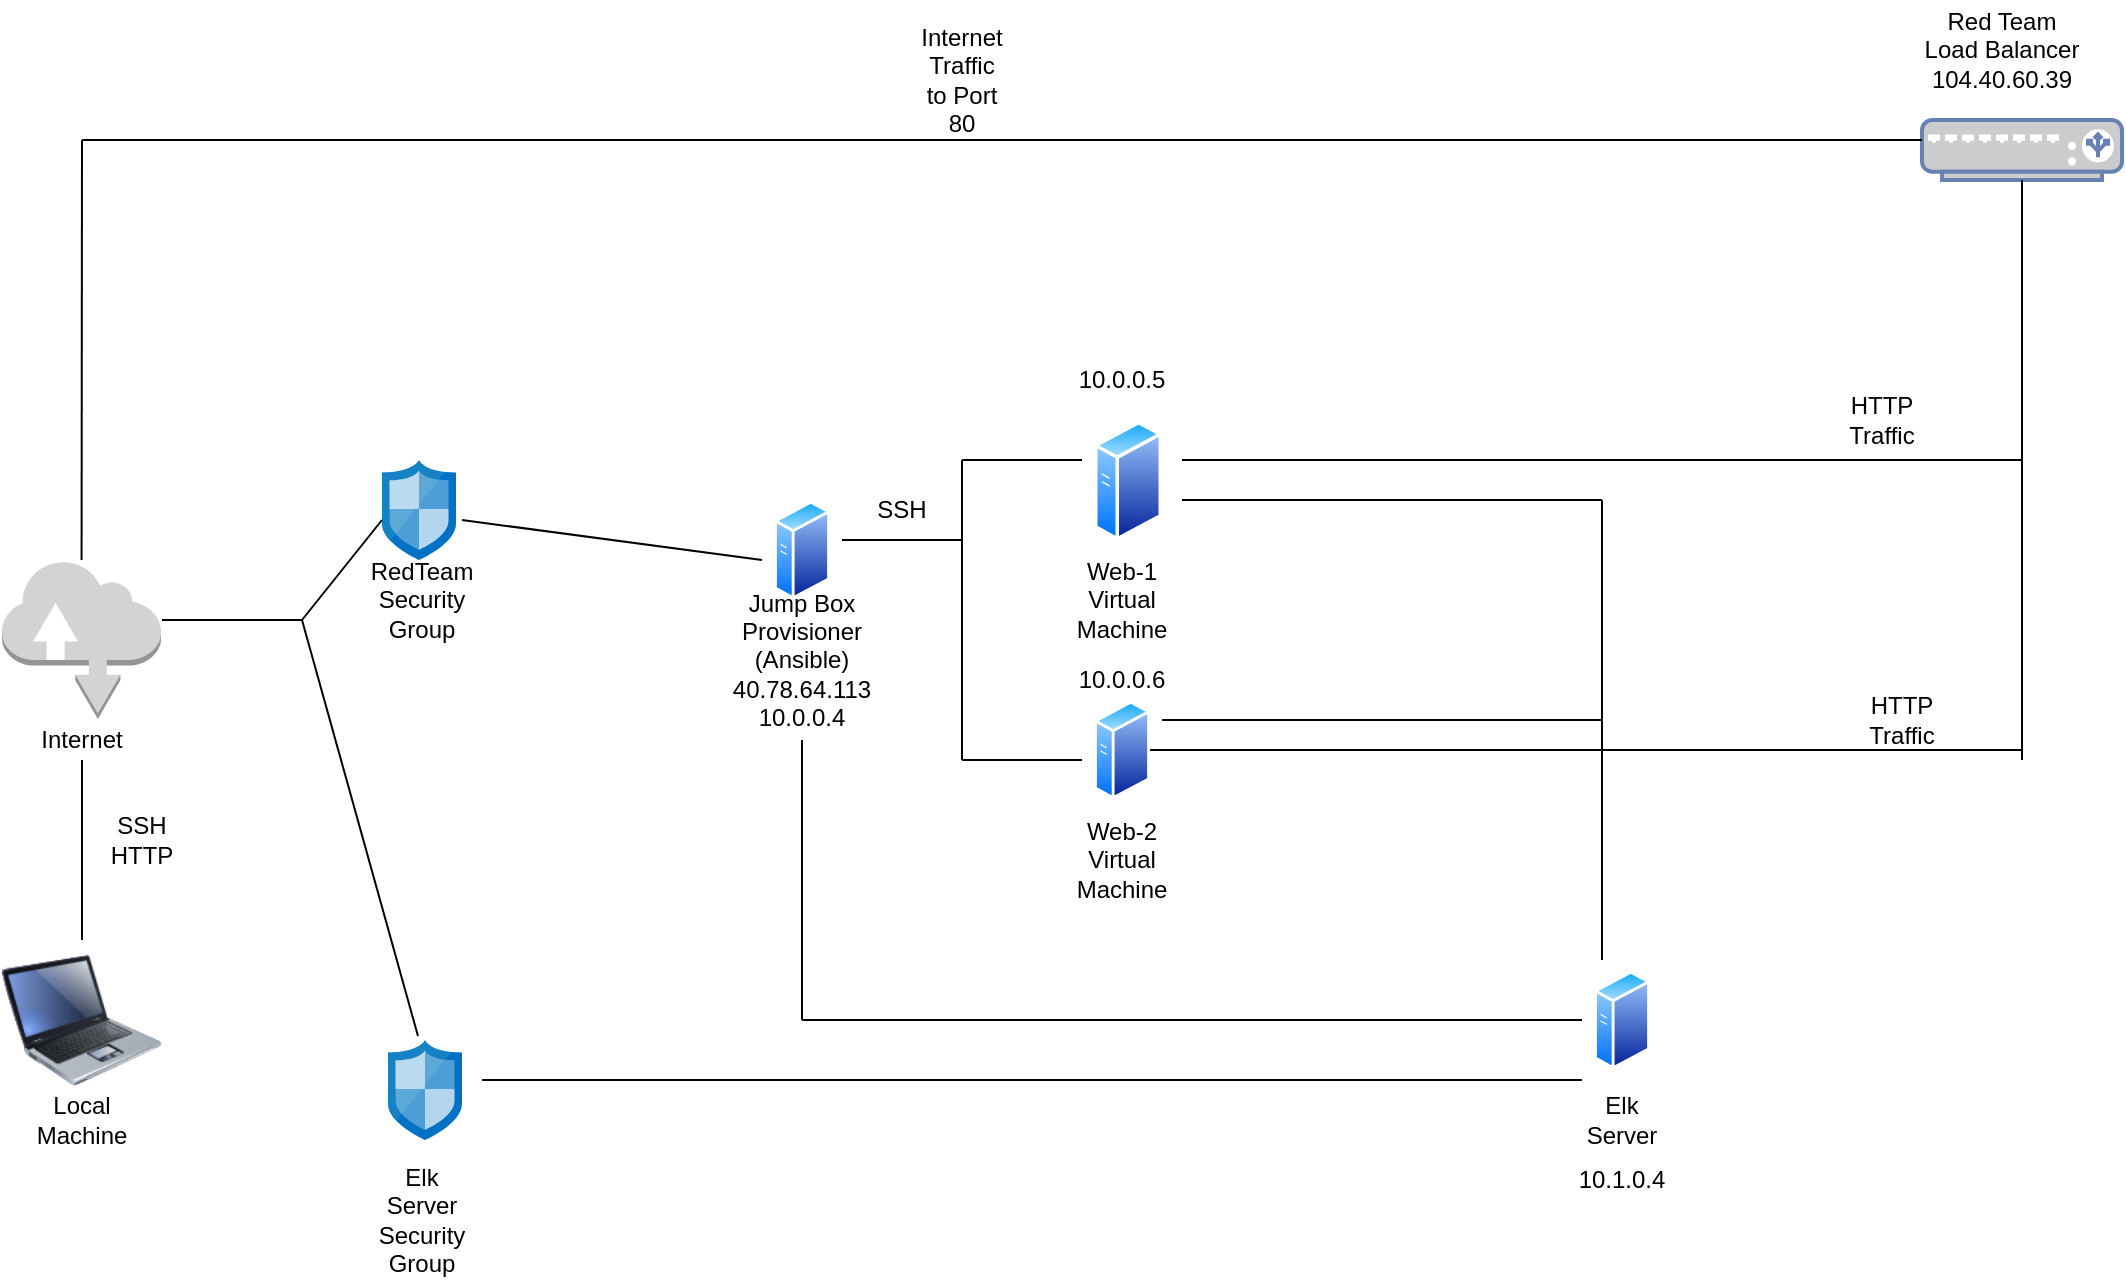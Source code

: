 <mxfile version="14.2.9" type="device"><diagram id="Ci-8pdzTyiqiuniB07Ou" name="Page-1"><mxGraphModel dx="693" dy="720" grid="1" gridSize="10" guides="1" tooltips="1" connect="1" arrows="1" fold="1" page="1" pageScale="1" pageWidth="1700" pageHeight="1100" math="0" shadow="0"><root><mxCell id="0"/><mxCell id="1" parent="0"/><mxCell id="YNbyxffyDU0wej0vAaUK-2" value="" style="image;html=1;image=img/lib/clip_art/computers/Laptop_128x128.png" vertex="1" parent="1"><mxGeometry x="40" y="520" width="80" height="80" as="geometry"/></mxCell><mxCell id="YNbyxffyDU0wej0vAaUK-3" value="Local Machine" style="text;html=1;strokeColor=none;fillColor=none;align=center;verticalAlign=middle;whiteSpace=wrap;rounded=0;" vertex="1" parent="1"><mxGeometry x="60" y="600" width="40" height="20" as="geometry"/></mxCell><mxCell id="YNbyxffyDU0wej0vAaUK-4" value="" style="outlineConnect=0;dashed=0;verticalLabelPosition=bottom;verticalAlign=top;align=center;html=1;shape=mxgraph.aws3.internet;fillColor=#D2D3D3;gradientColor=none;" vertex="1" parent="1"><mxGeometry x="40" y="330" width="79.5" height="79.5" as="geometry"/></mxCell><mxCell id="YNbyxffyDU0wej0vAaUK-5" value="Internet" style="text;html=1;strokeColor=none;fillColor=none;align=center;verticalAlign=middle;whiteSpace=wrap;rounded=0;" vertex="1" parent="1"><mxGeometry x="60" y="410" width="40" height="20" as="geometry"/></mxCell><mxCell id="YNbyxffyDU0wej0vAaUK-6" value="" style="endArrow=none;html=1;entryX=0.5;entryY=1;entryDx=0;entryDy=0;exitX=0.5;exitY=0;exitDx=0;exitDy=0;" edge="1" parent="1" source="YNbyxffyDU0wej0vAaUK-2" target="YNbyxffyDU0wej0vAaUK-5"><mxGeometry width="50" height="50" relative="1" as="geometry"><mxPoint x="50" y="520" as="sourcePoint"/><mxPoint x="100" y="470" as="targetPoint"/></mxGeometry></mxCell><mxCell id="YNbyxffyDU0wej0vAaUK-8" value="" style="fontColor=#0066CC;verticalAlign=top;verticalLabelPosition=bottom;labelPosition=center;align=center;html=1;outlineConnect=0;fillColor=#CCCCCC;strokeColor=#6881B3;gradientColor=none;gradientDirection=north;strokeWidth=2;shape=mxgraph.networks.load_balancer;" vertex="1" parent="1"><mxGeometry x="1000" y="110" width="100" height="30" as="geometry"/></mxCell><mxCell id="YNbyxffyDU0wej0vAaUK-9" value="Red Team Load Balancer&lt;br&gt;104.40.60.39" style="text;html=1;strokeColor=none;fillColor=none;align=center;verticalAlign=middle;whiteSpace=wrap;rounded=0;" vertex="1" parent="1"><mxGeometry x="1000" y="50" width="80" height="50" as="geometry"/></mxCell><mxCell id="YNbyxffyDU0wej0vAaUK-10" value="Web-1&lt;br&gt;Virtual Machine" style="text;html=1;strokeColor=none;fillColor=#FFFFFF;align=center;verticalAlign=middle;whiteSpace=wrap;rounded=0;" vertex="1" parent="1"><mxGeometry x="580" y="340" width="40" height="20" as="geometry"/></mxCell><mxCell id="YNbyxffyDU0wej0vAaUK-11" value="Web-2&lt;br&gt;Virtual Machine" style="text;html=1;strokeColor=none;fillColor=#FFFFFF;align=center;verticalAlign=middle;whiteSpace=wrap;rounded=0;" vertex="1" parent="1"><mxGeometry x="580" y="470" width="40" height="20" as="geometry"/></mxCell><mxCell id="YNbyxffyDU0wej0vAaUK-12" value="Jump Box Provisioner&lt;br&gt;(Ansible)&lt;br&gt;40.78.64.113&lt;br&gt;10.0.0.4" style="text;html=1;strokeColor=none;fillColor=none;align=center;verticalAlign=middle;whiteSpace=wrap;rounded=0;" vertex="1" parent="1"><mxGeometry x="420" y="370" width="40" height="20" as="geometry"/></mxCell><mxCell id="YNbyxffyDU0wej0vAaUK-13" value="" style="aspect=fixed;perimeter=ellipsePerimeter;html=1;align=center;shadow=0;dashed=0;spacingTop=3;image;image=img/lib/active_directory/generic_server.svg;" vertex="1" parent="1"><mxGeometry x="836" y="535" width="28.0" height="50" as="geometry"/></mxCell><mxCell id="YNbyxffyDU0wej0vAaUK-14" value="Elk Server&lt;br&gt;Security Group" style="text;html=1;strokeColor=none;fillColor=none;align=center;verticalAlign=middle;whiteSpace=wrap;rounded=0;" vertex="1" parent="1"><mxGeometry x="230" y="650" width="40" height="20" as="geometry"/></mxCell><mxCell id="YNbyxffyDU0wej0vAaUK-15" value="" style="aspect=fixed;html=1;points=[];align=center;image;fontSize=12;image=img/lib/mscae/Network_Security_Groups_Classic.svg;" vertex="1" parent="1"><mxGeometry x="230" y="280" width="37" height="50" as="geometry"/></mxCell><mxCell id="YNbyxffyDU0wej0vAaUK-16" value="RedTeam&lt;br&gt;Security Group" style="text;html=1;strokeColor=none;fillColor=none;align=center;verticalAlign=middle;whiteSpace=wrap;rounded=0;" vertex="1" parent="1"><mxGeometry x="230" y="340" width="40" height="20" as="geometry"/></mxCell><mxCell id="YNbyxffyDU0wej0vAaUK-17" value="Elk Server" style="text;html=1;strokeColor=none;fillColor=none;align=center;verticalAlign=middle;whiteSpace=wrap;rounded=0;" vertex="1" parent="1"><mxGeometry x="830" y="600" width="40" height="20" as="geometry"/></mxCell><mxCell id="YNbyxffyDU0wej0vAaUK-19" value="" style="aspect=fixed;html=1;points=[];align=center;image;fontSize=12;image=img/lib/mscae/Network_Security_Groups_Classic.svg;" vertex="1" parent="1"><mxGeometry x="233" y="570" width="37" height="50" as="geometry"/></mxCell><mxCell id="YNbyxffyDU0wej0vAaUK-20" value="" style="aspect=fixed;perimeter=ellipsePerimeter;html=1;align=center;shadow=0;dashed=0;spacingTop=3;image;image=img/lib/active_directory/generic_server.svg;" vertex="1" parent="1"><mxGeometry x="426" y="300" width="28.0" height="50" as="geometry"/></mxCell><mxCell id="YNbyxffyDU0wej0vAaUK-21" value="" style="aspect=fixed;perimeter=ellipsePerimeter;html=1;align=center;shadow=0;dashed=0;spacingTop=3;image;image=img/lib/active_directory/generic_server.svg;fillColor=#FFFFFF;" vertex="1" parent="1"><mxGeometry x="586" y="260" width="34" height="60.71" as="geometry"/></mxCell><mxCell id="YNbyxffyDU0wej0vAaUK-22" value="" style="aspect=fixed;perimeter=ellipsePerimeter;html=1;align=center;shadow=0;dashed=0;spacingTop=3;image;image=img/lib/active_directory/generic_server.svg;fillColor=#FFFFFF;" vertex="1" parent="1"><mxGeometry x="586" y="400" width="28.0" height="50" as="geometry"/></mxCell><mxCell id="YNbyxffyDU0wej0vAaUK-26" value="10.0.0.5" style="text;html=1;strokeColor=none;fillColor=#FFFFFF;align=center;verticalAlign=middle;whiteSpace=wrap;rounded=0;" vertex="1" parent="1"><mxGeometry x="580" y="230" width="40" height="20" as="geometry"/></mxCell><mxCell id="YNbyxffyDU0wej0vAaUK-27" value="10.0.0.6" style="text;html=1;strokeColor=none;fillColor=#FFFFFF;align=center;verticalAlign=middle;whiteSpace=wrap;rounded=0;" vertex="1" parent="1"><mxGeometry x="580" y="380" width="40" height="20" as="geometry"/></mxCell><mxCell id="YNbyxffyDU0wej0vAaUK-29" value="" style="endArrow=none;html=1;" edge="1" parent="1"><mxGeometry width="50" height="50" relative="1" as="geometry"><mxPoint x="120" y="360" as="sourcePoint"/><mxPoint x="190" y="360" as="targetPoint"/></mxGeometry></mxCell><mxCell id="YNbyxffyDU0wej0vAaUK-30" value="" style="endArrow=none;html=1;entryX=0.405;entryY=-0.04;entryDx=0;entryDy=0;entryPerimeter=0;" edge="1" parent="1" target="YNbyxffyDU0wej0vAaUK-19"><mxGeometry width="50" height="50" relative="1" as="geometry"><mxPoint x="190" y="360" as="sourcePoint"/><mxPoint x="240" y="560" as="targetPoint"/></mxGeometry></mxCell><mxCell id="YNbyxffyDU0wej0vAaUK-31" value="" style="endArrow=none;html=1;entryX=0;entryY=0.6;entryDx=0;entryDy=0;entryPerimeter=0;" edge="1" parent="1" target="YNbyxffyDU0wej0vAaUK-15"><mxGeometry width="50" height="50" relative="1" as="geometry"><mxPoint x="190" y="360" as="sourcePoint"/><mxPoint x="220" y="290" as="targetPoint"/></mxGeometry></mxCell><mxCell id="YNbyxffyDU0wej0vAaUK-32" value="" style="endArrow=none;html=1;" edge="1" parent="1" source="YNbyxffyDU0wej0vAaUK-4"><mxGeometry width="50" height="50" relative="1" as="geometry"><mxPoint x="50" y="330" as="sourcePoint"/><mxPoint x="80" y="120" as="targetPoint"/></mxGeometry></mxCell><mxCell id="YNbyxffyDU0wej0vAaUK-33" value="" style="endArrow=none;html=1;" edge="1" parent="1"><mxGeometry width="50" height="50" relative="1" as="geometry"><mxPoint x="80" y="120" as="sourcePoint"/><mxPoint x="1000" y="120" as="targetPoint"/></mxGeometry></mxCell><mxCell id="YNbyxffyDU0wej0vAaUK-34" value="" style="endArrow=none;html=1;entryX=0.5;entryY=1;entryDx=0;entryDy=0;entryPerimeter=0;" edge="1" parent="1" target="YNbyxffyDU0wej0vAaUK-8"><mxGeometry width="50" height="50" relative="1" as="geometry"><mxPoint x="1050" y="430" as="sourcePoint"/><mxPoint x="1070" y="140" as="targetPoint"/></mxGeometry></mxCell><mxCell id="YNbyxffyDU0wej0vAaUK-35" value="" style="endArrow=none;html=1;" edge="1" parent="1"><mxGeometry width="50" height="50" relative="1" as="geometry"><mxPoint x="630" y="280" as="sourcePoint"/><mxPoint x="1050" y="280" as="targetPoint"/></mxGeometry></mxCell><mxCell id="YNbyxffyDU0wej0vAaUK-36" value="" style="endArrow=none;html=1;exitX=1;exitY=0.5;exitDx=0;exitDy=0;" edge="1" parent="1" source="YNbyxffyDU0wej0vAaUK-22"><mxGeometry width="50" height="50" relative="1" as="geometry"><mxPoint x="700.9" y="421.84" as="sourcePoint"/><mxPoint x="1050" y="425" as="targetPoint"/></mxGeometry></mxCell><mxCell id="YNbyxffyDU0wej0vAaUK-38" value="" style="endArrow=none;html=1;" edge="1" parent="1"><mxGeometry width="50" height="50" relative="1" as="geometry"><mxPoint x="460" y="320" as="sourcePoint"/><mxPoint x="520" y="320" as="targetPoint"/></mxGeometry></mxCell><mxCell id="YNbyxffyDU0wej0vAaUK-39" value="" style="endArrow=none;html=1;" edge="1" parent="1"><mxGeometry width="50" height="50" relative="1" as="geometry"><mxPoint x="520" y="430" as="sourcePoint"/><mxPoint x="520" y="280" as="targetPoint"/></mxGeometry></mxCell><mxCell id="YNbyxffyDU0wej0vAaUK-41" value="" style="endArrow=none;html=1;" edge="1" parent="1"><mxGeometry width="50" height="50" relative="1" as="geometry"><mxPoint x="520" y="280" as="sourcePoint"/><mxPoint x="580" y="280" as="targetPoint"/></mxGeometry></mxCell><mxCell id="YNbyxffyDU0wej0vAaUK-42" value="" style="endArrow=none;html=1;" edge="1" parent="1"><mxGeometry width="50" height="50" relative="1" as="geometry"><mxPoint x="520" y="430" as="sourcePoint"/><mxPoint x="580" y="430" as="targetPoint"/></mxGeometry></mxCell><mxCell id="YNbyxffyDU0wej0vAaUK-43" value="" style="endArrow=none;html=1;" edge="1" parent="1"><mxGeometry width="50" height="50" relative="1" as="geometry"><mxPoint x="270" y="310" as="sourcePoint"/><mxPoint x="420" y="330" as="targetPoint"/></mxGeometry></mxCell><mxCell id="YNbyxffyDU0wej0vAaUK-44" value="" style="endArrow=none;html=1;" edge="1" parent="1"><mxGeometry width="50" height="50" relative="1" as="geometry"><mxPoint x="440" y="560" as="sourcePoint"/><mxPoint x="440" y="420" as="targetPoint"/></mxGeometry></mxCell><mxCell id="YNbyxffyDU0wej0vAaUK-45" value="" style="endArrow=none;html=1;" edge="1" parent="1"><mxGeometry width="50" height="50" relative="1" as="geometry"><mxPoint x="440" y="560" as="sourcePoint"/><mxPoint x="830" y="560" as="targetPoint"/></mxGeometry></mxCell><mxCell id="YNbyxffyDU0wej0vAaUK-46" value="" style="endArrow=none;html=1;" edge="1" parent="1"><mxGeometry width="50" height="50" relative="1" as="geometry"><mxPoint x="280" y="590" as="sourcePoint"/><mxPoint x="830" y="590" as="targetPoint"/></mxGeometry></mxCell><mxCell id="YNbyxffyDU0wej0vAaUK-47" value="" style="endArrow=none;html=1;" edge="1" parent="1"><mxGeometry width="50" height="50" relative="1" as="geometry"><mxPoint x="630" y="300" as="sourcePoint"/><mxPoint x="840" y="300" as="targetPoint"/></mxGeometry></mxCell><mxCell id="YNbyxffyDU0wej0vAaUK-48" value="" style="endArrow=none;html=1;" edge="1" parent="1"><mxGeometry width="50" height="50" relative="1" as="geometry"><mxPoint x="620" y="410" as="sourcePoint"/><mxPoint x="840" y="410" as="targetPoint"/></mxGeometry></mxCell><mxCell id="YNbyxffyDU0wej0vAaUK-49" value="" style="endArrow=none;html=1;" edge="1" parent="1"><mxGeometry width="50" height="50" relative="1" as="geometry"><mxPoint x="840" y="300" as="sourcePoint"/><mxPoint x="840" y="530" as="targetPoint"/></mxGeometry></mxCell><mxCell id="YNbyxffyDU0wej0vAaUK-50" value="10.1.0.4" style="text;html=1;strokeColor=none;fillColor=none;align=center;verticalAlign=middle;whiteSpace=wrap;rounded=0;shadow=1;" vertex="1" parent="1"><mxGeometry x="830" y="630" width="40" height="20" as="geometry"/></mxCell><mxCell id="YNbyxffyDU0wej0vAaUK-51" value="Internet Traffic to Port 80" style="text;html=1;strokeColor=none;fillColor=none;align=center;verticalAlign=middle;whiteSpace=wrap;rounded=0;shadow=1;" vertex="1" parent="1"><mxGeometry x="500" y="70" width="40" height="40" as="geometry"/></mxCell><mxCell id="YNbyxffyDU0wej0vAaUK-53" value="HTTP Traffic" style="text;html=1;strokeColor=none;fillColor=none;align=center;verticalAlign=middle;whiteSpace=wrap;rounded=0;shadow=1;" vertex="1" parent="1"><mxGeometry x="960" y="250" width="40" height="20" as="geometry"/></mxCell><mxCell id="YNbyxffyDU0wej0vAaUK-54" value="HTTP Traffic" style="text;html=1;strokeColor=none;fillColor=none;align=center;verticalAlign=middle;whiteSpace=wrap;rounded=0;shadow=1;" vertex="1" parent="1"><mxGeometry x="970" y="400" width="40" height="20" as="geometry"/></mxCell><mxCell id="YNbyxffyDU0wej0vAaUK-55" value="SSH" style="text;html=1;strokeColor=none;fillColor=none;align=center;verticalAlign=middle;whiteSpace=wrap;rounded=0;shadow=1;" vertex="1" parent="1"><mxGeometry x="470" y="295" width="40" height="20" as="geometry"/></mxCell><mxCell id="YNbyxffyDU0wej0vAaUK-56" value="SSH&lt;br&gt;HTTP" style="text;html=1;strokeColor=none;fillColor=none;align=center;verticalAlign=middle;whiteSpace=wrap;rounded=0;shadow=1;" vertex="1" parent="1"><mxGeometry x="90" y="460" width="40" height="20" as="geometry"/></mxCell></root></mxGraphModel></diagram></mxfile>
